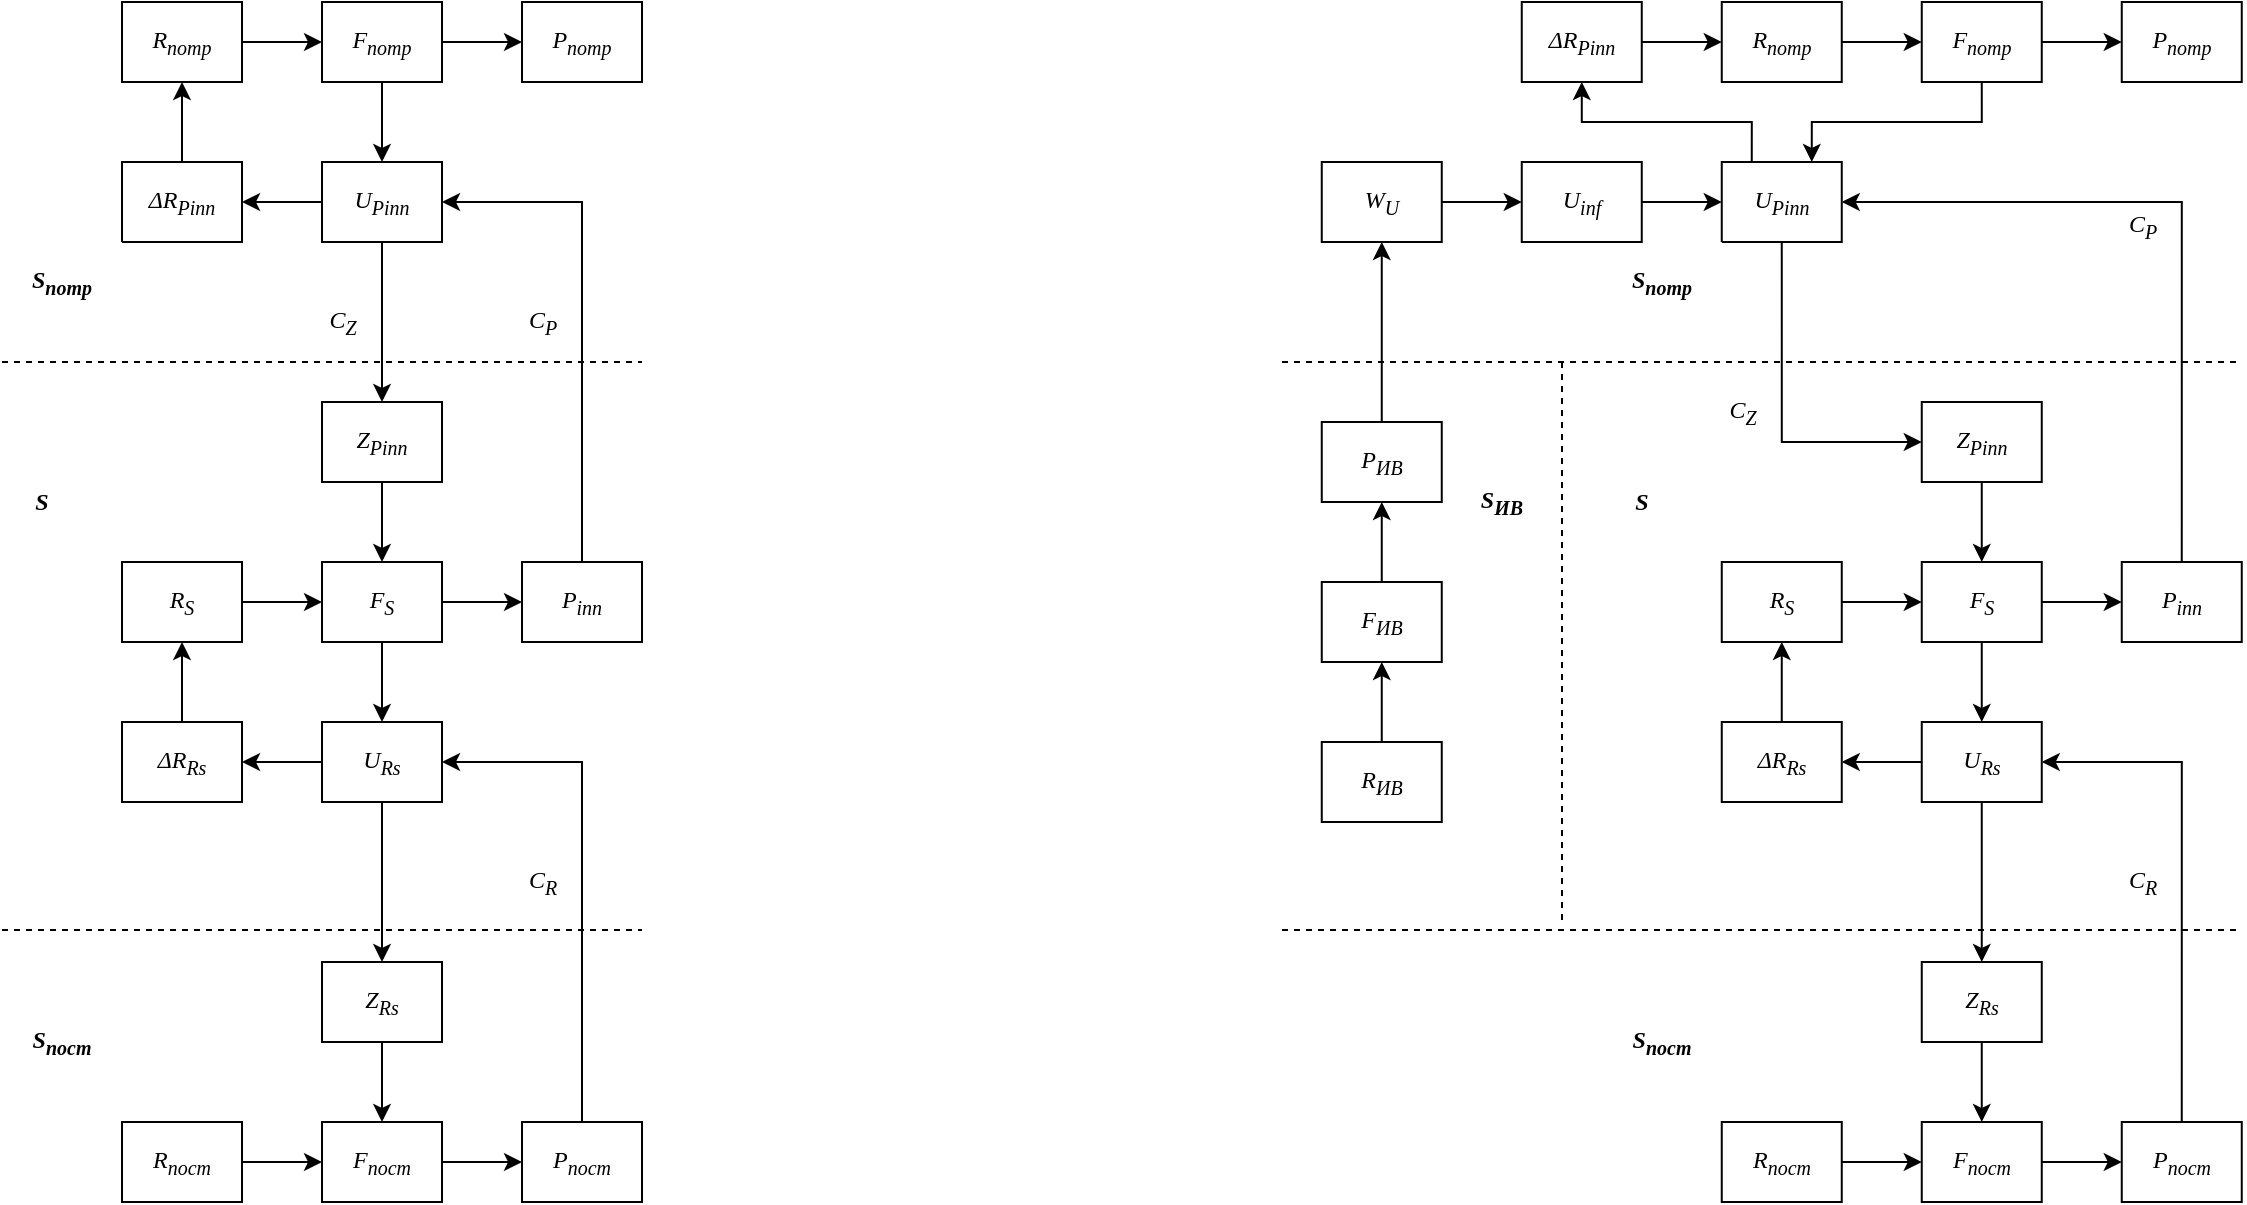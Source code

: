 <mxfile version="10.6.7" type="github"><diagram id="JFS-gaPyOproydA3wmJ5" name="Page-1"><mxGraphModel dx="961" dy="556" grid="1" gridSize="10" guides="1" tooltips="1" connect="1" arrows="1" fold="1" page="1" pageScale="1" pageWidth="826" pageHeight="1169" math="0" shadow="0"><root><mxCell id="0"/><mxCell id="1" parent="0"/><mxCell id="Rpa5HD28Kq2lr47Uqgdq-17" style="edgeStyle=orthogonalEdgeStyle;rounded=0;orthogonalLoop=1;jettySize=auto;html=1;fontStyle=2" edge="1" parent="1" source="Rpa5HD28Kq2lr47Uqgdq-1" target="Rpa5HD28Kq2lr47Uqgdq-2"><mxGeometry relative="1" as="geometry"/></mxCell><mxCell id="Rpa5HD28Kq2lr47Uqgdq-18" style="edgeStyle=orthogonalEdgeStyle;rounded=0;orthogonalLoop=1;jettySize=auto;html=1;fontStyle=2" edge="1" parent="1" source="Rpa5HD28Kq2lr47Uqgdq-1" target="Rpa5HD28Kq2lr47Uqgdq-4"><mxGeometry relative="1" as="geometry"/></mxCell><mxCell id="Rpa5HD28Kq2lr47Uqgdq-1" value="F&lt;sub&gt;потр&lt;/sub&gt;" style="rounded=0;whiteSpace=wrap;html=1;fontFamily=Times New Roman;fontStyle=2" vertex="1" parent="1"><mxGeometry x="360" y="120" width="60" height="40" as="geometry"/></mxCell><mxCell id="Rpa5HD28Kq2lr47Uqgdq-2" value="P&lt;sub&gt;потр&lt;/sub&gt;" style="rounded=0;whiteSpace=wrap;html=1;fontFamily=Times New Roman;fontStyle=2" vertex="1" parent="1"><mxGeometry x="460" y="120" width="60" height="40" as="geometry"/></mxCell><mxCell id="Rpa5HD28Kq2lr47Uqgdq-16" style="edgeStyle=orthogonalEdgeStyle;rounded=0;orthogonalLoop=1;jettySize=auto;html=1;fontStyle=2" edge="1" parent="1" source="Rpa5HD28Kq2lr47Uqgdq-3" target="Rpa5HD28Kq2lr47Uqgdq-1"><mxGeometry relative="1" as="geometry"/></mxCell><mxCell id="Rpa5HD28Kq2lr47Uqgdq-3" value="R&lt;sub&gt;потр&lt;/sub&gt;" style="rounded=0;whiteSpace=wrap;html=1;fontFamily=Times New Roman;fontStyle=2" vertex="1" parent="1"><mxGeometry x="260" y="120" width="60" height="40" as="geometry"/></mxCell><mxCell id="Rpa5HD28Kq2lr47Uqgdq-19" style="edgeStyle=orthogonalEdgeStyle;rounded=0;orthogonalLoop=1;jettySize=auto;html=1;fontStyle=2" edge="1" parent="1" source="Rpa5HD28Kq2lr47Uqgdq-4" target="Rpa5HD28Kq2lr47Uqgdq-5"><mxGeometry relative="1" as="geometry"/></mxCell><mxCell id="Rpa5HD28Kq2lr47Uqgdq-21" value="C&lt;sub&gt;Z&lt;/sub&gt;" style="edgeStyle=orthogonalEdgeStyle;rounded=0;orthogonalLoop=1;jettySize=auto;html=1;fontSize=12;fontFamily=Times New Roman;fontStyle=2" edge="1" parent="1" source="Rpa5HD28Kq2lr47Uqgdq-4" target="Rpa5HD28Kq2lr47Uqgdq-6"><mxGeometry y="-20" relative="1" as="geometry"><mxPoint as="offset"/></mxGeometry></mxCell><mxCell id="Rpa5HD28Kq2lr47Uqgdq-4" value="U&lt;sub&gt;Pinn&lt;/sub&gt;" style="rounded=0;whiteSpace=wrap;html=1;fontFamily=Times New Roman;fontStyle=2" vertex="1" parent="1"><mxGeometry x="360" y="200" width="60" height="40" as="geometry"/></mxCell><mxCell id="Rpa5HD28Kq2lr47Uqgdq-20" style="edgeStyle=orthogonalEdgeStyle;rounded=0;orthogonalLoop=1;jettySize=auto;html=1;fontStyle=2" edge="1" parent="1" source="Rpa5HD28Kq2lr47Uqgdq-5" target="Rpa5HD28Kq2lr47Uqgdq-3"><mxGeometry relative="1" as="geometry"/></mxCell><mxCell id="Rpa5HD28Kq2lr47Uqgdq-5" value="ΔR&lt;sub&gt;Pinn&lt;/sub&gt;&lt;br&gt;" style="rounded=0;whiteSpace=wrap;html=1;fontFamily=Times New Roman;fontStyle=2" vertex="1" parent="1"><mxGeometry x="260" y="200" width="60" height="40" as="geometry"/></mxCell><mxCell id="Rpa5HD28Kq2lr47Uqgdq-22" style="edgeStyle=orthogonalEdgeStyle;rounded=0;orthogonalLoop=1;jettySize=auto;html=1;fontStyle=2" edge="1" parent="1" source="Rpa5HD28Kq2lr47Uqgdq-6" target="Rpa5HD28Kq2lr47Uqgdq-7"><mxGeometry relative="1" as="geometry"/></mxCell><mxCell id="Rpa5HD28Kq2lr47Uqgdq-6" value="Z&lt;sub&gt;Pinn&lt;/sub&gt;" style="rounded=0;whiteSpace=wrap;html=1;fontFamily=Times New Roman;fontStyle=2" vertex="1" parent="1"><mxGeometry x="360" y="320" width="60" height="40" as="geometry"/></mxCell><mxCell id="Rpa5HD28Kq2lr47Uqgdq-23" style="edgeStyle=orthogonalEdgeStyle;rounded=0;orthogonalLoop=1;jettySize=auto;html=1;fontStyle=2" edge="1" parent="1" source="Rpa5HD28Kq2lr47Uqgdq-7" target="Rpa5HD28Kq2lr47Uqgdq-8"><mxGeometry relative="1" as="geometry"/></mxCell><mxCell id="Rpa5HD28Kq2lr47Uqgdq-24" style="edgeStyle=orthogonalEdgeStyle;rounded=0;orthogonalLoop=1;jettySize=auto;html=1;fontStyle=2" edge="1" parent="1" source="Rpa5HD28Kq2lr47Uqgdq-7" target="Rpa5HD28Kq2lr47Uqgdq-10"><mxGeometry relative="1" as="geometry"/></mxCell><mxCell id="Rpa5HD28Kq2lr47Uqgdq-7" value="F&lt;sub&gt;S&lt;/sub&gt;" style="rounded=0;whiteSpace=wrap;html=1;fontFamily=Times New Roman;fontStyle=2" vertex="1" parent="1"><mxGeometry x="360" y="400" width="60" height="40" as="geometry"/></mxCell><mxCell id="Rpa5HD28Kq2lr47Uqgdq-8" value="P&lt;sub&gt;inn&lt;/sub&gt;" style="rounded=0;whiteSpace=wrap;html=1;fontFamily=Times New Roman;fontStyle=2" vertex="1" parent="1"><mxGeometry x="460" y="400" width="60" height="40" as="geometry"/></mxCell><mxCell id="Rpa5HD28Kq2lr47Uqgdq-27" style="edgeStyle=orthogonalEdgeStyle;rounded=0;orthogonalLoop=1;jettySize=auto;html=1;fontStyle=2" edge="1" parent="1" source="Rpa5HD28Kq2lr47Uqgdq-9" target="Rpa5HD28Kq2lr47Uqgdq-7"><mxGeometry relative="1" as="geometry"/></mxCell><mxCell id="Rpa5HD28Kq2lr47Uqgdq-9" value="R&lt;sub&gt;S&lt;/sub&gt;" style="rounded=0;whiteSpace=wrap;html=1;fontFamily=Times New Roman;fontStyle=2" vertex="1" parent="1"><mxGeometry x="260" y="400" width="60" height="40" as="geometry"/></mxCell><mxCell id="Rpa5HD28Kq2lr47Uqgdq-25" style="edgeStyle=orthogonalEdgeStyle;rounded=0;orthogonalLoop=1;jettySize=auto;html=1;fontStyle=2" edge="1" parent="1" source="Rpa5HD28Kq2lr47Uqgdq-10" target="Rpa5HD28Kq2lr47Uqgdq-11"><mxGeometry relative="1" as="geometry"/></mxCell><mxCell id="Rpa5HD28Kq2lr47Uqgdq-28" style="edgeStyle=orthogonalEdgeStyle;rounded=0;orthogonalLoop=1;jettySize=auto;html=1;fontStyle=2" edge="1" parent="1" source="Rpa5HD28Kq2lr47Uqgdq-10" target="Rpa5HD28Kq2lr47Uqgdq-12"><mxGeometry relative="1" as="geometry"/></mxCell><mxCell id="Rpa5HD28Kq2lr47Uqgdq-10" value="U&lt;sub&gt;Rs&lt;/sub&gt;" style="rounded=0;whiteSpace=wrap;html=1;fontFamily=Times New Roman;fontStyle=2" vertex="1" parent="1"><mxGeometry x="360" y="480" width="60" height="40" as="geometry"/></mxCell><mxCell id="Rpa5HD28Kq2lr47Uqgdq-26" style="edgeStyle=orthogonalEdgeStyle;rounded=0;orthogonalLoop=1;jettySize=auto;html=1;fontStyle=2" edge="1" parent="1" source="Rpa5HD28Kq2lr47Uqgdq-11" target="Rpa5HD28Kq2lr47Uqgdq-9"><mxGeometry relative="1" as="geometry"/></mxCell><mxCell id="Rpa5HD28Kq2lr47Uqgdq-11" value="ΔR&lt;sub&gt;Rs&lt;/sub&gt;&lt;br&gt;" style="rounded=0;whiteSpace=wrap;html=1;fontFamily=Times New Roman;fontStyle=2" vertex="1" parent="1"><mxGeometry x="260" y="480" width="60" height="40" as="geometry"/></mxCell><mxCell id="Rpa5HD28Kq2lr47Uqgdq-29" style="edgeStyle=orthogonalEdgeStyle;rounded=0;orthogonalLoop=1;jettySize=auto;html=1;fontStyle=2" edge="1" parent="1" source="Rpa5HD28Kq2lr47Uqgdq-12" target="Rpa5HD28Kq2lr47Uqgdq-13"><mxGeometry relative="1" as="geometry"/></mxCell><mxCell id="Rpa5HD28Kq2lr47Uqgdq-12" value="Z&lt;sub&gt;Rs&lt;/sub&gt;&lt;br&gt;" style="rounded=0;whiteSpace=wrap;html=1;fontFamily=Times New Roman;fontStyle=2" vertex="1" parent="1"><mxGeometry x="360" y="600" width="60" height="40" as="geometry"/></mxCell><mxCell id="Rpa5HD28Kq2lr47Uqgdq-31" style="edgeStyle=orthogonalEdgeStyle;rounded=0;orthogonalLoop=1;jettySize=auto;html=1;fontStyle=2" edge="1" parent="1" source="Rpa5HD28Kq2lr47Uqgdq-13" target="Rpa5HD28Kq2lr47Uqgdq-14"><mxGeometry relative="1" as="geometry"/></mxCell><mxCell id="Rpa5HD28Kq2lr47Uqgdq-13" value="F&lt;sub&gt;пост&lt;/sub&gt;" style="rounded=0;whiteSpace=wrap;html=1;fontFamily=Times New Roman;fontStyle=2" vertex="1" parent="1"><mxGeometry x="360" y="680" width="60" height="40" as="geometry"/></mxCell><mxCell id="Rpa5HD28Kq2lr47Uqgdq-32" value="C&lt;sub&gt;R&lt;/sub&gt;" style="edgeStyle=orthogonalEdgeStyle;rounded=0;orthogonalLoop=1;jettySize=auto;html=1;entryX=1;entryY=0.5;entryDx=0;entryDy=0;exitX=0.5;exitY=0;exitDx=0;exitDy=0;fontStyle=2;fontSize=12;fontFamily=Times New Roman;" edge="1" parent="1" source="Rpa5HD28Kq2lr47Uqgdq-14" target="Rpa5HD28Kq2lr47Uqgdq-10"><mxGeometry x="-0.042" y="20" relative="1" as="geometry"><mxPoint as="offset"/></mxGeometry></mxCell><mxCell id="Rpa5HD28Kq2lr47Uqgdq-14" value="P&lt;sub&gt;пост&lt;/sub&gt;" style="rounded=0;whiteSpace=wrap;html=1;fontFamily=Times New Roman;fontStyle=2" vertex="1" parent="1"><mxGeometry x="460" y="680" width="60" height="40" as="geometry"/></mxCell><mxCell id="Rpa5HD28Kq2lr47Uqgdq-30" style="edgeStyle=orthogonalEdgeStyle;rounded=0;orthogonalLoop=1;jettySize=auto;html=1;fontStyle=2" edge="1" parent="1" source="Rpa5HD28Kq2lr47Uqgdq-15" target="Rpa5HD28Kq2lr47Uqgdq-13"><mxGeometry relative="1" as="geometry"/></mxCell><mxCell id="Rpa5HD28Kq2lr47Uqgdq-15" value="R&lt;sub&gt;пост&lt;/sub&gt;" style="rounded=0;whiteSpace=wrap;html=1;fontFamily=Times New Roman;fontStyle=2" vertex="1" parent="1"><mxGeometry x="260" y="680" width="60" height="40" as="geometry"/></mxCell><mxCell id="Rpa5HD28Kq2lr47Uqgdq-33" value="C&lt;sub&gt;P&lt;/sub&gt;" style="edgeStyle=orthogonalEdgeStyle;rounded=0;orthogonalLoop=1;jettySize=auto;html=1;entryX=1;entryY=0.5;entryDx=0;entryDy=0;exitX=0.5;exitY=0;exitDx=0;exitDy=0;fontStyle=2;fontSize=12;fontFamily=Times New Roman;" edge="1" parent="1" source="Rpa5HD28Kq2lr47Uqgdq-8" target="Rpa5HD28Kq2lr47Uqgdq-4"><mxGeometry x="-0.042" y="20" relative="1" as="geometry"><mxPoint x="630.534" y="359.862" as="sourcePoint"/><mxPoint x="560.19" y="219.862" as="targetPoint"/><mxPoint as="offset"/></mxGeometry></mxCell><mxCell id="Rpa5HD28Kq2lr47Uqgdq-36" value="" style="endArrow=none;dashed=1;html=1;fontFamily=Times New Roman;fontSize=12;" edge="1" parent="1"><mxGeometry width="50" height="50" relative="1" as="geometry"><mxPoint x="200" y="300" as="sourcePoint"/><mxPoint x="520" y="300" as="targetPoint"/></mxGeometry></mxCell><mxCell id="Rpa5HD28Kq2lr47Uqgdq-37" value="" style="endArrow=none;dashed=1;html=1;fontFamily=Times New Roman;fontSize=12;" edge="1" parent="1"><mxGeometry width="50" height="50" relative="1" as="geometry"><mxPoint x="200" y="584.0" as="sourcePoint"/><mxPoint x="520" y="584.0" as="targetPoint"/></mxGeometry></mxCell><mxCell id="Rpa5HD28Kq2lr47Uqgdq-40" value="S&lt;sub&gt;потр&lt;/sub&gt;" style="rounded=0;whiteSpace=wrap;html=1;fontFamily=Times New Roman;fontStyle=3;strokeColor=none;" vertex="1" parent="1"><mxGeometry x="200" y="240" width="60" height="40" as="geometry"/></mxCell><mxCell id="Rpa5HD28Kq2lr47Uqgdq-41" value="S" style="rounded=0;whiteSpace=wrap;html=1;fontFamily=Times New Roman;fontStyle=3;strokeColor=none;" vertex="1" parent="1"><mxGeometry x="200" y="350" width="40" height="40" as="geometry"/></mxCell><mxCell id="Rpa5HD28Kq2lr47Uqgdq-42" value="S&lt;sub&gt;пост&lt;/sub&gt;" style="rounded=0;whiteSpace=wrap;html=1;fontFamily=Times New Roman;fontStyle=3;strokeColor=none;" vertex="1" parent="1"><mxGeometry x="200" y="620" width="60" height="40" as="geometry"/></mxCell><mxCell id="Rpa5HD28Kq2lr47Uqgdq-43" style="edgeStyle=orthogonalEdgeStyle;rounded=0;orthogonalLoop=1;jettySize=auto;html=1;fontStyle=2" edge="1" parent="1" source="Rpa5HD28Kq2lr47Uqgdq-45" target="Rpa5HD28Kq2lr47Uqgdq-46"><mxGeometry relative="1" as="geometry"/></mxCell><mxCell id="Rpa5HD28Kq2lr47Uqgdq-44" style="edgeStyle=orthogonalEdgeStyle;rounded=0;orthogonalLoop=1;jettySize=auto;html=1;fontStyle=2;exitX=0.5;exitY=1;exitDx=0;exitDy=0;entryX=0.75;entryY=0;entryDx=0;entryDy=0;" edge="1" parent="1" source="Rpa5HD28Kq2lr47Uqgdq-45" target="Rpa5HD28Kq2lr47Uqgdq-51"><mxGeometry relative="1" as="geometry"/></mxCell><mxCell id="Rpa5HD28Kq2lr47Uqgdq-45" value="F&lt;sub&gt;потр&lt;/sub&gt;" style="rounded=0;whiteSpace=wrap;html=1;fontFamily=Times New Roman;fontStyle=2" vertex="1" parent="1"><mxGeometry x="1159.879" y="120" width="60" height="40" as="geometry"/></mxCell><mxCell id="Rpa5HD28Kq2lr47Uqgdq-46" value="P&lt;sub&gt;потр&lt;/sub&gt;" style="rounded=0;whiteSpace=wrap;html=1;fontFamily=Times New Roman;fontStyle=2" vertex="1" parent="1"><mxGeometry x="1259.879" y="120" width="60" height="40" as="geometry"/></mxCell><mxCell id="Rpa5HD28Kq2lr47Uqgdq-47" style="edgeStyle=orthogonalEdgeStyle;rounded=0;orthogonalLoop=1;jettySize=auto;html=1;fontStyle=2" edge="1" parent="1" source="Rpa5HD28Kq2lr47Uqgdq-48" target="Rpa5HD28Kq2lr47Uqgdq-45"><mxGeometry relative="1" as="geometry"/></mxCell><mxCell id="Rpa5HD28Kq2lr47Uqgdq-48" value="R&lt;sub&gt;потр&lt;/sub&gt;" style="rounded=0;whiteSpace=wrap;html=1;fontFamily=Times New Roman;fontStyle=2" vertex="1" parent="1"><mxGeometry x="1059.879" y="120" width="60" height="40" as="geometry"/></mxCell><mxCell id="Rpa5HD28Kq2lr47Uqgdq-49" style="edgeStyle=orthogonalEdgeStyle;rounded=0;orthogonalLoop=1;jettySize=auto;html=1;fontStyle=2;entryX=0.5;entryY=1;entryDx=0;entryDy=0;exitX=0.25;exitY=0;exitDx=0;exitDy=0;" edge="1" parent="1" source="Rpa5HD28Kq2lr47Uqgdq-51" target="Rpa5HD28Kq2lr47Uqgdq-53"><mxGeometry relative="1" as="geometry"><mxPoint x="1140" y="180" as="targetPoint"/></mxGeometry></mxCell><mxCell id="Rpa5HD28Kq2lr47Uqgdq-50" value="C&lt;sub&gt;Z&lt;/sub&gt;" style="edgeStyle=orthogonalEdgeStyle;rounded=0;orthogonalLoop=1;jettySize=auto;html=1;fontSize=12;fontFamily=Times New Roman;fontStyle=2;entryX=0;entryY=0.5;entryDx=0;entryDy=0;exitX=0.5;exitY=1;exitDx=0;exitDy=0;" edge="1" parent="1" source="Rpa5HD28Kq2lr47Uqgdq-51" target="Rpa5HD28Kq2lr47Uqgdq-55"><mxGeometry y="-20" relative="1" as="geometry"><mxPoint as="offset"/><mxPoint x="930" y="350" as="sourcePoint"/></mxGeometry></mxCell><mxCell id="Rpa5HD28Kq2lr47Uqgdq-51" value="U&lt;sub&gt;Pinn&lt;/sub&gt;" style="rounded=0;whiteSpace=wrap;html=1;fontFamily=Times New Roman;fontStyle=2" vertex="1" parent="1"><mxGeometry x="1059.879" y="200" width="60" height="40" as="geometry"/></mxCell><mxCell id="Rpa5HD28Kq2lr47Uqgdq-52" style="edgeStyle=orthogonalEdgeStyle;rounded=0;orthogonalLoop=1;jettySize=auto;html=1;fontStyle=2" edge="1" parent="1" source="Rpa5HD28Kq2lr47Uqgdq-53" target="Rpa5HD28Kq2lr47Uqgdq-48"><mxGeometry relative="1" as="geometry"/></mxCell><mxCell id="Rpa5HD28Kq2lr47Uqgdq-53" value="ΔR&lt;sub&gt;Pinn&lt;/sub&gt;&lt;br&gt;" style="rounded=0;whiteSpace=wrap;html=1;fontFamily=Times New Roman;fontStyle=2" vertex="1" parent="1"><mxGeometry x="959.879" y="120" width="60" height="40" as="geometry"/></mxCell><mxCell id="Rpa5HD28Kq2lr47Uqgdq-54" style="edgeStyle=orthogonalEdgeStyle;rounded=0;orthogonalLoop=1;jettySize=auto;html=1;fontStyle=2" edge="1" parent="1" source="Rpa5HD28Kq2lr47Uqgdq-55" target="Rpa5HD28Kq2lr47Uqgdq-58"><mxGeometry relative="1" as="geometry"/></mxCell><mxCell id="Rpa5HD28Kq2lr47Uqgdq-55" value="Z&lt;sub&gt;Pinn&lt;/sub&gt;" style="rounded=0;whiteSpace=wrap;html=1;fontFamily=Times New Roman;fontStyle=2" vertex="1" parent="1"><mxGeometry x="1159.879" y="320" width="60" height="40" as="geometry"/></mxCell><mxCell id="Rpa5HD28Kq2lr47Uqgdq-56" style="edgeStyle=orthogonalEdgeStyle;rounded=0;orthogonalLoop=1;jettySize=auto;html=1;fontStyle=2" edge="1" parent="1" source="Rpa5HD28Kq2lr47Uqgdq-58" target="Rpa5HD28Kq2lr47Uqgdq-59"><mxGeometry relative="1" as="geometry"/></mxCell><mxCell id="Rpa5HD28Kq2lr47Uqgdq-57" style="edgeStyle=orthogonalEdgeStyle;rounded=0;orthogonalLoop=1;jettySize=auto;html=1;fontStyle=2" edge="1" parent="1" source="Rpa5HD28Kq2lr47Uqgdq-58" target="Rpa5HD28Kq2lr47Uqgdq-64"><mxGeometry relative="1" as="geometry"/></mxCell><mxCell id="Rpa5HD28Kq2lr47Uqgdq-58" value="F&lt;sub&gt;S&lt;/sub&gt;" style="rounded=0;whiteSpace=wrap;html=1;fontFamily=Times New Roman;fontStyle=2" vertex="1" parent="1"><mxGeometry x="1159.879" y="400" width="60" height="40" as="geometry"/></mxCell><mxCell id="Rpa5HD28Kq2lr47Uqgdq-59" value="P&lt;sub&gt;inn&lt;/sub&gt;" style="rounded=0;whiteSpace=wrap;html=1;fontFamily=Times New Roman;fontStyle=2" vertex="1" parent="1"><mxGeometry x="1259.879" y="400" width="60" height="40" as="geometry"/></mxCell><mxCell id="Rpa5HD28Kq2lr47Uqgdq-60" style="edgeStyle=orthogonalEdgeStyle;rounded=0;orthogonalLoop=1;jettySize=auto;html=1;fontStyle=2" edge="1" parent="1" source="Rpa5HD28Kq2lr47Uqgdq-61" target="Rpa5HD28Kq2lr47Uqgdq-58"><mxGeometry relative="1" as="geometry"/></mxCell><mxCell id="Rpa5HD28Kq2lr47Uqgdq-61" value="R&lt;sub&gt;S&lt;/sub&gt;" style="rounded=0;whiteSpace=wrap;html=1;fontFamily=Times New Roman;fontStyle=2" vertex="1" parent="1"><mxGeometry x="1059.879" y="400" width="60" height="40" as="geometry"/></mxCell><mxCell id="Rpa5HD28Kq2lr47Uqgdq-62" style="edgeStyle=orthogonalEdgeStyle;rounded=0;orthogonalLoop=1;jettySize=auto;html=1;fontStyle=2" edge="1" parent="1" source="Rpa5HD28Kq2lr47Uqgdq-64" target="Rpa5HD28Kq2lr47Uqgdq-66"><mxGeometry relative="1" as="geometry"/></mxCell><mxCell id="Rpa5HD28Kq2lr47Uqgdq-63" style="edgeStyle=orthogonalEdgeStyle;rounded=0;orthogonalLoop=1;jettySize=auto;html=1;fontStyle=2" edge="1" parent="1" source="Rpa5HD28Kq2lr47Uqgdq-64" target="Rpa5HD28Kq2lr47Uqgdq-68"><mxGeometry relative="1" as="geometry"/></mxCell><mxCell id="Rpa5HD28Kq2lr47Uqgdq-64" value="U&lt;sub&gt;Rs&lt;/sub&gt;" style="rounded=0;whiteSpace=wrap;html=1;fontFamily=Times New Roman;fontStyle=2" vertex="1" parent="1"><mxGeometry x="1159.879" y="480" width="60" height="40" as="geometry"/></mxCell><mxCell id="Rpa5HD28Kq2lr47Uqgdq-65" style="edgeStyle=orthogonalEdgeStyle;rounded=0;orthogonalLoop=1;jettySize=auto;html=1;fontStyle=2" edge="1" parent="1" source="Rpa5HD28Kq2lr47Uqgdq-66" target="Rpa5HD28Kq2lr47Uqgdq-61"><mxGeometry relative="1" as="geometry"/></mxCell><mxCell id="Rpa5HD28Kq2lr47Uqgdq-66" value="ΔR&lt;sub&gt;Rs&lt;/sub&gt;&lt;br&gt;" style="rounded=0;whiteSpace=wrap;html=1;fontFamily=Times New Roman;fontStyle=2" vertex="1" parent="1"><mxGeometry x="1059.879" y="480" width="60" height="40" as="geometry"/></mxCell><mxCell id="Rpa5HD28Kq2lr47Uqgdq-67" style="edgeStyle=orthogonalEdgeStyle;rounded=0;orthogonalLoop=1;jettySize=auto;html=1;fontStyle=2" edge="1" parent="1" source="Rpa5HD28Kq2lr47Uqgdq-68" target="Rpa5HD28Kq2lr47Uqgdq-70"><mxGeometry relative="1" as="geometry"/></mxCell><mxCell id="Rpa5HD28Kq2lr47Uqgdq-68" value="Z&lt;sub&gt;Rs&lt;/sub&gt;&lt;br&gt;" style="rounded=0;whiteSpace=wrap;html=1;fontFamily=Times New Roman;fontStyle=2" vertex="1" parent="1"><mxGeometry x="1159.879" y="600" width="60" height="40" as="geometry"/></mxCell><mxCell id="Rpa5HD28Kq2lr47Uqgdq-69" style="edgeStyle=orthogonalEdgeStyle;rounded=0;orthogonalLoop=1;jettySize=auto;html=1;fontStyle=2" edge="1" parent="1" source="Rpa5HD28Kq2lr47Uqgdq-70" target="Rpa5HD28Kq2lr47Uqgdq-72"><mxGeometry relative="1" as="geometry"/></mxCell><mxCell id="Rpa5HD28Kq2lr47Uqgdq-70" value="F&lt;sub&gt;пост&lt;/sub&gt;" style="rounded=0;whiteSpace=wrap;html=1;fontFamily=Times New Roman;fontStyle=2" vertex="1" parent="1"><mxGeometry x="1159.879" y="680" width="60" height="40" as="geometry"/></mxCell><mxCell id="Rpa5HD28Kq2lr47Uqgdq-71" value="C&lt;sub&gt;R&lt;/sub&gt;" style="edgeStyle=orthogonalEdgeStyle;rounded=0;orthogonalLoop=1;jettySize=auto;html=1;entryX=1;entryY=0.5;entryDx=0;entryDy=0;exitX=0.5;exitY=0;exitDx=0;exitDy=0;fontStyle=2;fontSize=12;fontFamily=Times New Roman;" edge="1" parent="1" source="Rpa5HD28Kq2lr47Uqgdq-72" target="Rpa5HD28Kq2lr47Uqgdq-64"><mxGeometry x="-0.042" y="20" relative="1" as="geometry"><mxPoint as="offset"/></mxGeometry></mxCell><mxCell id="Rpa5HD28Kq2lr47Uqgdq-72" value="P&lt;sub&gt;пост&lt;/sub&gt;" style="rounded=0;whiteSpace=wrap;html=1;fontFamily=Times New Roman;fontStyle=2" vertex="1" parent="1"><mxGeometry x="1259.879" y="680" width="60" height="40" as="geometry"/></mxCell><mxCell id="Rpa5HD28Kq2lr47Uqgdq-73" style="edgeStyle=orthogonalEdgeStyle;rounded=0;orthogonalLoop=1;jettySize=auto;html=1;fontStyle=2" edge="1" parent="1" source="Rpa5HD28Kq2lr47Uqgdq-74" target="Rpa5HD28Kq2lr47Uqgdq-70"><mxGeometry relative="1" as="geometry"/></mxCell><mxCell id="Rpa5HD28Kq2lr47Uqgdq-74" value="R&lt;sub&gt;пост&lt;/sub&gt;" style="rounded=0;whiteSpace=wrap;html=1;fontFamily=Times New Roman;fontStyle=2" vertex="1" parent="1"><mxGeometry x="1059.879" y="680" width="60" height="40" as="geometry"/></mxCell><mxCell id="Rpa5HD28Kq2lr47Uqgdq-75" value="C&lt;sub&gt;P&lt;/sub&gt;" style="edgeStyle=orthogonalEdgeStyle;rounded=0;orthogonalLoop=1;jettySize=auto;html=1;entryX=1;entryY=0.5;entryDx=0;entryDy=0;exitX=0.5;exitY=0;exitDx=0;exitDy=0;fontStyle=2;fontSize=12;fontFamily=Times New Roman;" edge="1" parent="1" source="Rpa5HD28Kq2lr47Uqgdq-59" target="Rpa5HD28Kq2lr47Uqgdq-51"><mxGeometry x="-0.042" y="20" relative="1" as="geometry"><mxPoint x="1430.414" y="359.862" as="sourcePoint"/><mxPoint x="1360.069" y="219.862" as="targetPoint"/><mxPoint as="offset"/></mxGeometry></mxCell><mxCell id="Rpa5HD28Kq2lr47Uqgdq-76" value="" style="endArrow=none;dashed=1;html=1;fontFamily=Times New Roman;fontSize=12;" edge="1" parent="1"><mxGeometry width="50" height="50" relative="1" as="geometry"><mxPoint x="840" y="300" as="sourcePoint"/><mxPoint x="1319.879" y="300.0" as="targetPoint"/></mxGeometry></mxCell><mxCell id="Rpa5HD28Kq2lr47Uqgdq-77" value="" style="endArrow=none;dashed=1;html=1;fontFamily=Times New Roman;fontSize=12;" edge="1" parent="1"><mxGeometry width="50" height="50" relative="1" as="geometry"><mxPoint x="840" y="584" as="sourcePoint"/><mxPoint x="1319.879" y="584" as="targetPoint"/></mxGeometry></mxCell><mxCell id="Rpa5HD28Kq2lr47Uqgdq-78" value="S&lt;sub&gt;потр&lt;/sub&gt;" style="rounded=0;whiteSpace=wrap;html=1;fontFamily=Times New Roman;fontStyle=3;strokeColor=none;" vertex="1" parent="1"><mxGeometry x="999.879" y="240" width="60" height="40" as="geometry"/></mxCell><mxCell id="Rpa5HD28Kq2lr47Uqgdq-79" value="S" style="rounded=0;whiteSpace=wrap;html=1;fontFamily=Times New Roman;fontStyle=3;strokeColor=none;" vertex="1" parent="1"><mxGeometry x="999.879" y="350" width="40" height="40" as="geometry"/></mxCell><mxCell id="Rpa5HD28Kq2lr47Uqgdq-80" value="S&lt;sub&gt;пост&lt;/sub&gt;" style="rounded=0;whiteSpace=wrap;html=1;fontFamily=Times New Roman;fontStyle=3;strokeColor=none;" vertex="1" parent="1"><mxGeometry x="999.879" y="620" width="60" height="40" as="geometry"/></mxCell><mxCell id="Rpa5HD28Kq2lr47Uqgdq-81" style="edgeStyle=orthogonalEdgeStyle;rounded=0;orthogonalLoop=1;jettySize=auto;html=1;fontStyle=2" edge="1" parent="1" source="Rpa5HD28Kq2lr47Uqgdq-82" target="Rpa5HD28Kq2lr47Uqgdq-83"><mxGeometry relative="1" as="geometry"/></mxCell><mxCell id="Rpa5HD28Kq2lr47Uqgdq-82" value="F&lt;sub&gt;ИВ&lt;/sub&gt;" style="rounded=0;whiteSpace=wrap;html=1;fontFamily=Times New Roman;fontStyle=2" vertex="1" parent="1"><mxGeometry x="859.879" y="410" width="60" height="40" as="geometry"/></mxCell><mxCell id="Rpa5HD28Kq2lr47Uqgdq-88" style="edgeStyle=orthogonalEdgeStyle;rounded=0;orthogonalLoop=1;jettySize=auto;html=1;fontFamily=Times New Roman;fontSize=12;" edge="1" parent="1" source="Rpa5HD28Kq2lr47Uqgdq-83" target="Rpa5HD28Kq2lr47Uqgdq-86"><mxGeometry relative="1" as="geometry"/></mxCell><mxCell id="Rpa5HD28Kq2lr47Uqgdq-83" value="P&lt;sub&gt;ИВ&lt;/sub&gt;" style="rounded=0;whiteSpace=wrap;html=1;fontFamily=Times New Roman;fontStyle=2" vertex="1" parent="1"><mxGeometry x="859.879" y="330" width="60" height="40" as="geometry"/></mxCell><mxCell id="Rpa5HD28Kq2lr47Uqgdq-84" style="edgeStyle=orthogonalEdgeStyle;rounded=0;orthogonalLoop=1;jettySize=auto;html=1;fontStyle=2" edge="1" parent="1" source="Rpa5HD28Kq2lr47Uqgdq-85" target="Rpa5HD28Kq2lr47Uqgdq-82"><mxGeometry relative="1" as="geometry"/></mxCell><mxCell id="Rpa5HD28Kq2lr47Uqgdq-85" value="R&lt;sub&gt;ИВ&lt;/sub&gt;" style="rounded=0;whiteSpace=wrap;html=1;fontFamily=Times New Roman;fontStyle=2" vertex="1" parent="1"><mxGeometry x="859.879" y="490" width="60" height="40" as="geometry"/></mxCell><mxCell id="Rpa5HD28Kq2lr47Uqgdq-89" style="edgeStyle=orthogonalEdgeStyle;rounded=0;orthogonalLoop=1;jettySize=auto;html=1;fontFamily=Times New Roman;fontSize=12;" edge="1" parent="1" source="Rpa5HD28Kq2lr47Uqgdq-86" target="Rpa5HD28Kq2lr47Uqgdq-87"><mxGeometry relative="1" as="geometry"/></mxCell><mxCell id="Rpa5HD28Kq2lr47Uqgdq-86" value="W&lt;sub&gt;U&lt;/sub&gt;" style="rounded=0;whiteSpace=wrap;html=1;fontFamily=Times New Roman;fontStyle=2" vertex="1" parent="1"><mxGeometry x="859.879" y="200" width="60" height="40" as="geometry"/></mxCell><mxCell id="Rpa5HD28Kq2lr47Uqgdq-90" style="edgeStyle=orthogonalEdgeStyle;rounded=0;orthogonalLoop=1;jettySize=auto;html=1;fontFamily=Times New Roman;fontSize=12;" edge="1" parent="1" source="Rpa5HD28Kq2lr47Uqgdq-87" target="Rpa5HD28Kq2lr47Uqgdq-51"><mxGeometry relative="1" as="geometry"/></mxCell><mxCell id="Rpa5HD28Kq2lr47Uqgdq-87" value="U&lt;sub&gt;inf&lt;/sub&gt;" style="rounded=0;whiteSpace=wrap;html=1;fontFamily=Times New Roman;fontStyle=2" vertex="1" parent="1"><mxGeometry x="959.879" y="200" width="60" height="40" as="geometry"/></mxCell><mxCell id="Rpa5HD28Kq2lr47Uqgdq-91" value="" style="endArrow=none;dashed=1;html=1;fontFamily=Times New Roman;fontSize=12;" edge="1" parent="1"><mxGeometry width="50" height="50" relative="1" as="geometry"><mxPoint x="980" y="300" as="sourcePoint"/><mxPoint x="980" y="580" as="targetPoint"/></mxGeometry></mxCell><mxCell id="Rpa5HD28Kq2lr47Uqgdq-92" value="S&lt;sub&gt;ИВ&lt;/sub&gt;" style="rounded=0;whiteSpace=wrap;html=1;fontFamily=Times New Roman;fontStyle=3;strokeColor=none;" vertex="1" parent="1"><mxGeometry x="929.879" y="350" width="40" height="40" as="geometry"/></mxCell></root></mxGraphModel></diagram></mxfile>